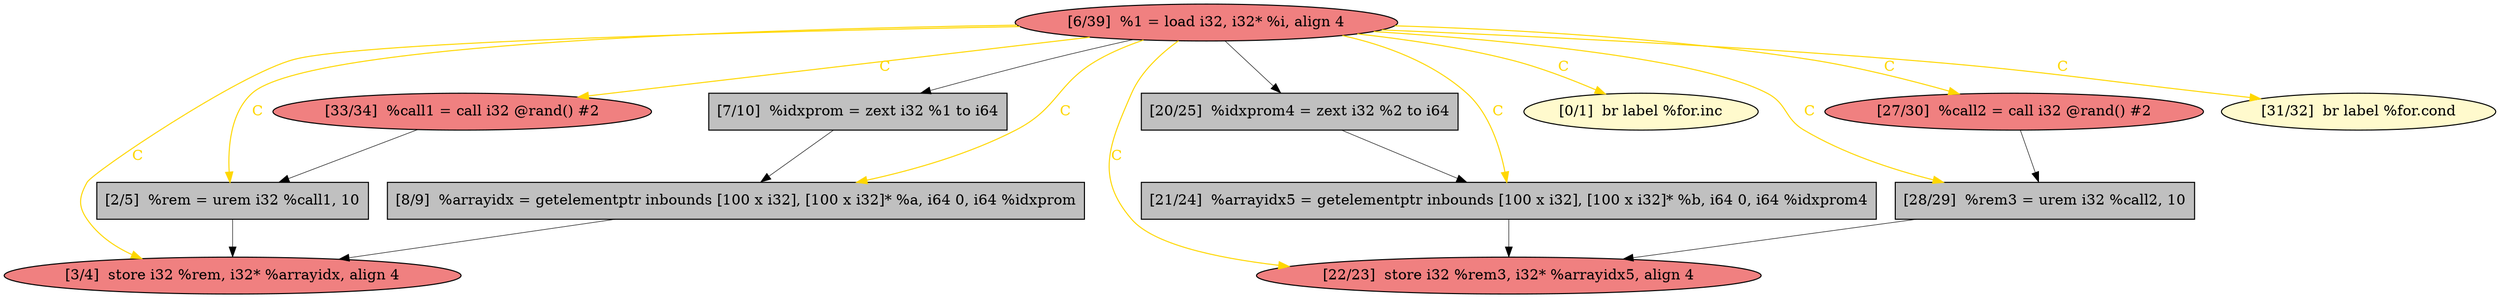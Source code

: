 
digraph G {


node306 [fillcolor=grey,label="[21/24]  %arrayidx5 = getelementptr inbounds [100 x i32], [100 x i32]* %b, i64 0, i64 %idxprom4",shape=rectangle,style=filled ]
node305 [fillcolor=grey,label="[8/9]  %arrayidx = getelementptr inbounds [100 x i32], [100 x i32]* %a, i64 0, i64 %idxprom",shape=rectangle,style=filled ]
node304 [fillcolor=lightcoral,label="[22/23]  store i32 %rem3, i32* %arrayidx5, align 4",shape=ellipse,style=filled ]
node303 [fillcolor=lightcoral,label="[6/39]  %1 = load i32, i32* %i, align 4",shape=ellipse,style=filled ]
node300 [fillcolor=grey,label="[2/5]  %rem = urem i32 %call1, 10",shape=rectangle,style=filled ]
node295 [fillcolor=lightcoral,label="[3/4]  store i32 %rem, i32* %arrayidx, align 4",shape=ellipse,style=filled ]
node296 [fillcolor=grey,label="[28/29]  %rem3 = urem i32 %call2, 10",shape=rectangle,style=filled ]
node297 [fillcolor=lightcoral,label="[33/34]  %call1 = call i32 @rand() #2",shape=ellipse,style=filled ]
node302 [fillcolor=grey,label="[7/10]  %idxprom = zext i32 %1 to i64",shape=rectangle,style=filled ]
node301 [fillcolor=lemonchiffon,label="[0/1]  br label %for.inc",shape=ellipse,style=filled ]
node299 [fillcolor=grey,label="[20/25]  %idxprom4 = zext i32 %2 to i64",shape=rectangle,style=filled ]
node294 [fillcolor=lightcoral,label="[27/30]  %call2 = call i32 @rand() #2",shape=ellipse,style=filled ]
node298 [fillcolor=lemonchiffon,label="[31/32]  br label %for.cond",shape=ellipse,style=filled ]

node303->node294 [style=solid,color=gold,label="C",penwidth=1.0,fontcolor=gold ]
node303->node295 [style=solid,color=gold,label="C",penwidth=1.0,fontcolor=gold ]
node303->node304 [style=solid,color=gold,label="C",penwidth=1.0,fontcolor=gold ]
node303->node305 [style=solid,color=gold,label="C",penwidth=1.0,fontcolor=gold ]
node306->node304 [style=solid,color=black,label="",penwidth=0.5,fontcolor=black ]
node303->node296 [style=solid,color=gold,label="C",penwidth=1.0,fontcolor=gold ]
node303->node299 [style=solid,color=black,label="",penwidth=0.5,fontcolor=black ]
node296->node304 [style=solid,color=black,label="",penwidth=0.5,fontcolor=black ]
node294->node296 [style=solid,color=black,label="",penwidth=0.5,fontcolor=black ]
node297->node300 [style=solid,color=black,label="",penwidth=0.5,fontcolor=black ]
node303->node302 [style=solid,color=black,label="",penwidth=0.5,fontcolor=black ]
node300->node295 [style=solid,color=black,label="",penwidth=0.5,fontcolor=black ]
node303->node297 [style=solid,color=gold,label="C",penwidth=1.0,fontcolor=gold ]
node303->node298 [style=solid,color=gold,label="C",penwidth=1.0,fontcolor=gold ]
node305->node295 [style=solid,color=black,label="",penwidth=0.5,fontcolor=black ]
node303->node301 [style=solid,color=gold,label="C",penwidth=1.0,fontcolor=gold ]
node303->node300 [style=solid,color=gold,label="C",penwidth=1.0,fontcolor=gold ]
node299->node306 [style=solid,color=black,label="",penwidth=0.5,fontcolor=black ]
node302->node305 [style=solid,color=black,label="",penwidth=0.5,fontcolor=black ]
node303->node306 [style=solid,color=gold,label="C",penwidth=1.0,fontcolor=gold ]


}
